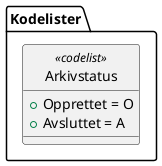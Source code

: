 @startuml
skinparam nodesep 100
hide circle
class Kodelister.Arkivstatus <<codelist>> {
  +Opprettet = O
  +Avsluttet = A
}
@enduml
